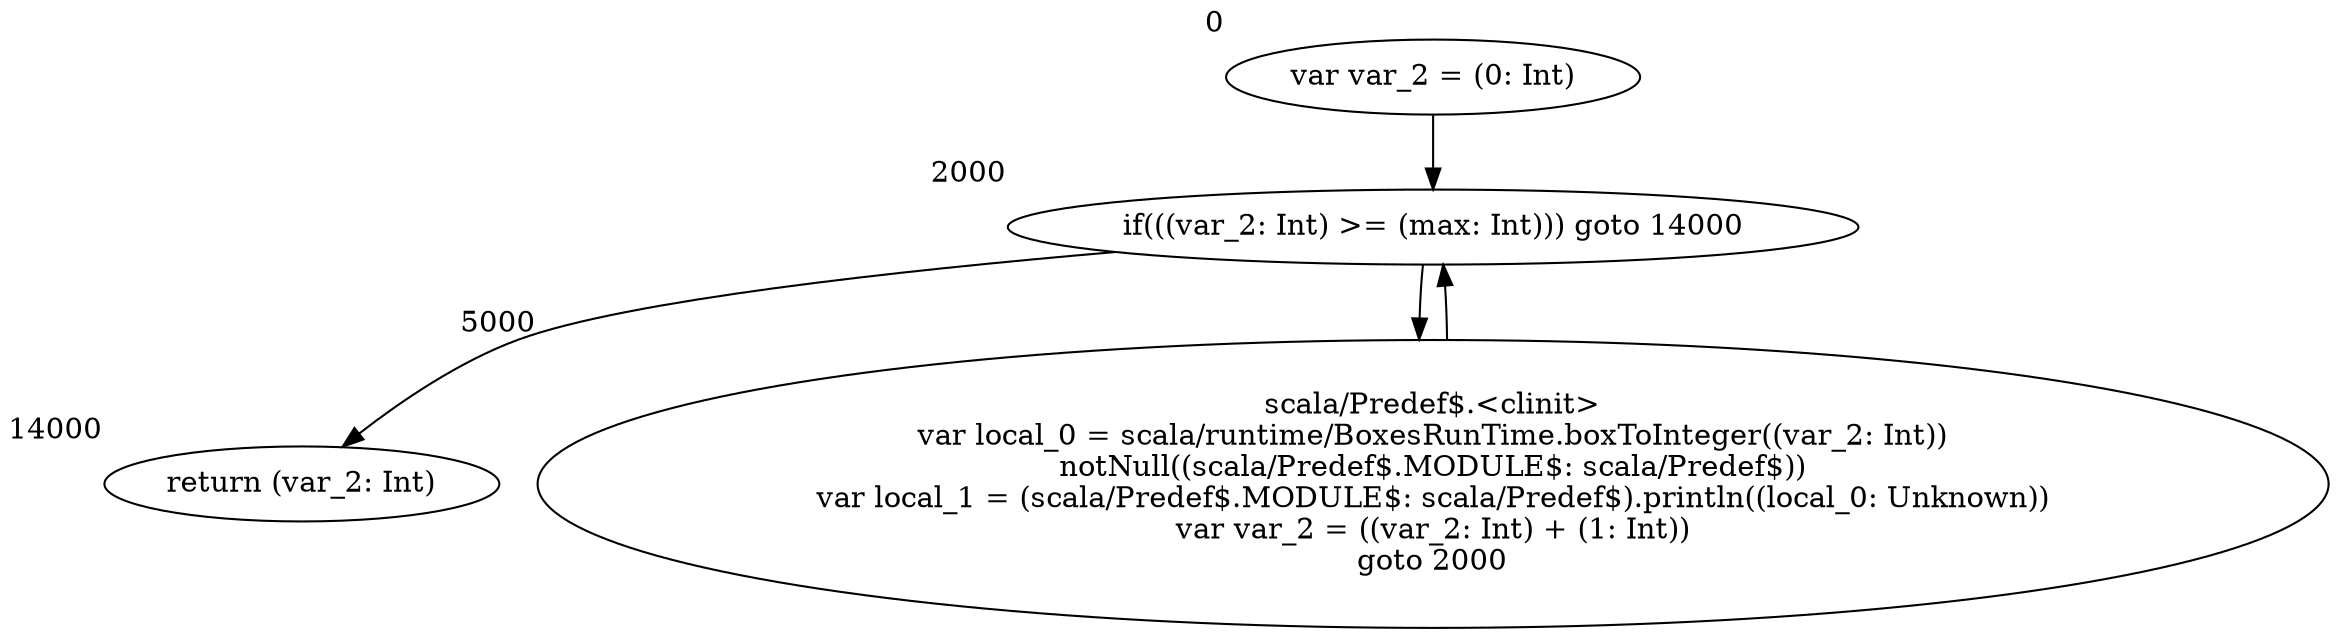 digraph CodeCFG {
	2000 -> 14000
	2000 -> 5000
	14000 [label = <return (var_2: Int)>, xlabel = 14000]
	5000 -> 2000
	5000 [label = <scala/Predef$.&lt;clinit&gt;<BR />var local_0 = scala/runtime/BoxesRunTime.boxToInteger((var_2: Int))<BR />notNull((scala/Predef$.MODULE$: scala/Predef$))<BR />var local_1 = (scala/Predef$.MODULE$: scala/Predef$).println((local_0: Unknown))<BR />var var_2 = ((var_2: Int) + (1: Int))<BR />goto 2000>, xlabel = 5000]
	0 [label = <var var_2 = (0: Int)>, xlabel = 0]
	0 -> 2000
	2000 [label = <if(((var_2: Int) &gt;= (max: Int))) goto 14000>, xlabel = 2000]
}